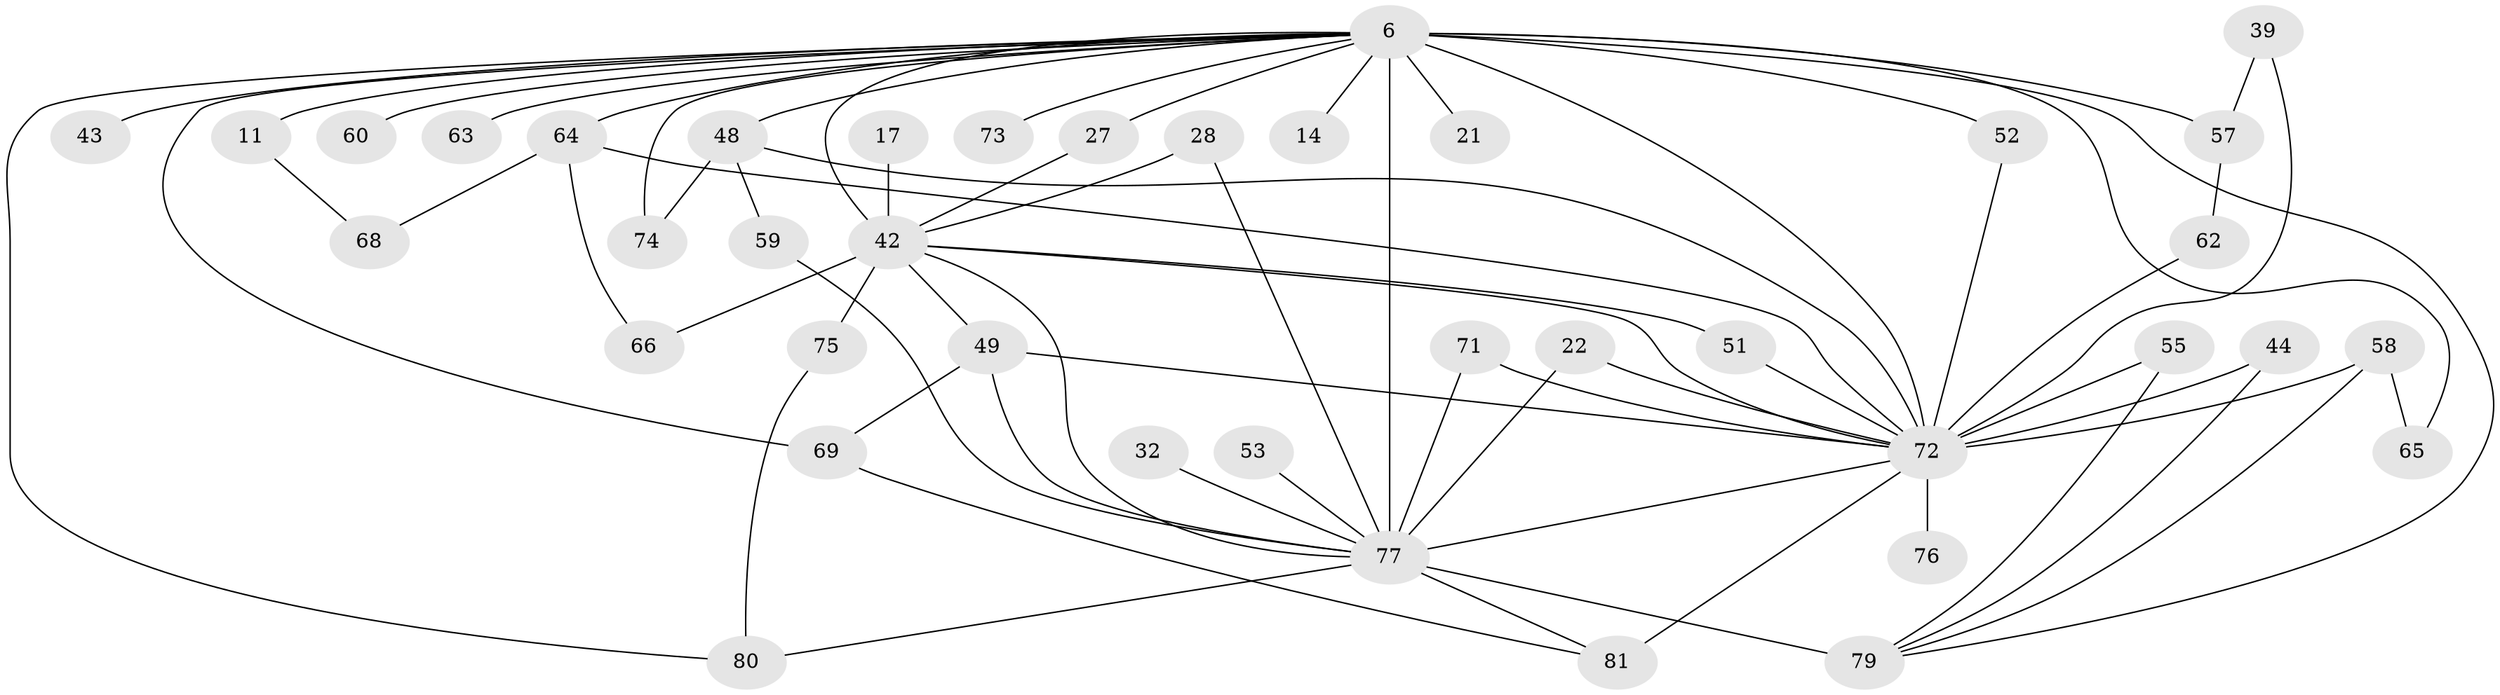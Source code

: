 // original degree distribution, {19: 0.037037037037037035, 34: 0.012345679012345678, 21: 0.024691358024691357, 15: 0.012345679012345678, 12: 0.012345679012345678, 13: 0.012345679012345678, 16: 0.012345679012345678, 3: 0.13580246913580246, 5: 0.037037037037037035, 2: 0.5925925925925926, 6: 0.012345679012345678, 4: 0.08641975308641975, 7: 0.012345679012345678}
// Generated by graph-tools (version 1.1) at 2025/45/03/09/25 04:45:21]
// undirected, 40 vertices, 68 edges
graph export_dot {
graph [start="1"]
  node [color=gray90,style=filled];
  6 [super="+5+4"];
  11;
  14;
  17;
  21;
  22;
  27;
  28;
  32;
  39;
  42 [super="+37+10"];
  43;
  44;
  48 [super="+31+35"];
  49 [super="+23+34"];
  51;
  52 [super="+30"];
  53;
  55;
  57 [super="+12"];
  58 [super="+33"];
  59;
  60;
  62;
  63;
  64 [super="+56+50"];
  65;
  66;
  68;
  69 [super="+61"];
  71;
  72 [super="+67"];
  73;
  74 [super="+70+26"];
  75;
  76;
  77 [super="+1+15+9"];
  79 [super="+54"];
  80 [super="+78"];
  81 [super="+24"];
  6 -- 11 [weight=2];
  6 -- 14 [weight=2];
  6 -- 21 [weight=2];
  6 -- 43 [weight=2];
  6 -- 57 [weight=3];
  6 -- 63 [weight=2];
  6 -- 77 [weight=14];
  6 -- 72 [weight=10];
  6 -- 73 [weight=2];
  6 -- 60;
  6 -- 65;
  6 -- 69;
  6 -- 27;
  6 -- 52 [weight=2];
  6 -- 79;
  6 -- 42 [weight=9];
  6 -- 80;
  6 -- 64 [weight=3];
  6 -- 74 [weight=4];
  6 -- 48 [weight=2];
  11 -- 68;
  17 -- 42 [weight=2];
  22 -- 77;
  22 -- 72;
  27 -- 42;
  28 -- 77;
  28 -- 42;
  32 -- 77 [weight=2];
  39 -- 57;
  39 -- 72;
  42 -- 77 [weight=7];
  42 -- 66;
  42 -- 75 [weight=2];
  42 -- 51;
  42 -- 72 [weight=2];
  42 -- 49;
  44 -- 79;
  44 -- 72;
  48 -- 72;
  48 -- 59;
  48 -- 74;
  49 -- 77;
  49 -- 69;
  49 -- 72 [weight=2];
  51 -- 72;
  52 -- 72;
  53 -- 77 [weight=2];
  55 -- 79;
  55 -- 72;
  57 -- 62;
  58 -- 65;
  58 -- 79;
  58 -- 72 [weight=3];
  59 -- 77;
  62 -- 72;
  64 -- 66;
  64 -- 68;
  64 -- 72 [weight=2];
  69 -- 81;
  71 -- 77;
  71 -- 72;
  72 -- 76;
  72 -- 77 [weight=5];
  72 -- 81 [weight=2];
  75 -- 80;
  77 -- 80;
  77 -- 81;
  77 -- 79 [weight=4];
}

